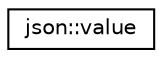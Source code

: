 digraph G
{
 // INTERACTIVE_SVG=YES
  edge [fontname="Helvetica",fontsize="10",labelfontname="Helvetica",labelfontsize="10"];
  node [fontname="Helvetica",fontsize="10",shape=record];
  rankdir="LR";
  Node1 [label="json::value",height=0.2,width=0.4,color="black", fillcolor="white", style="filled",URL="$d8/de6/classjson_1_1value.html"];
}
